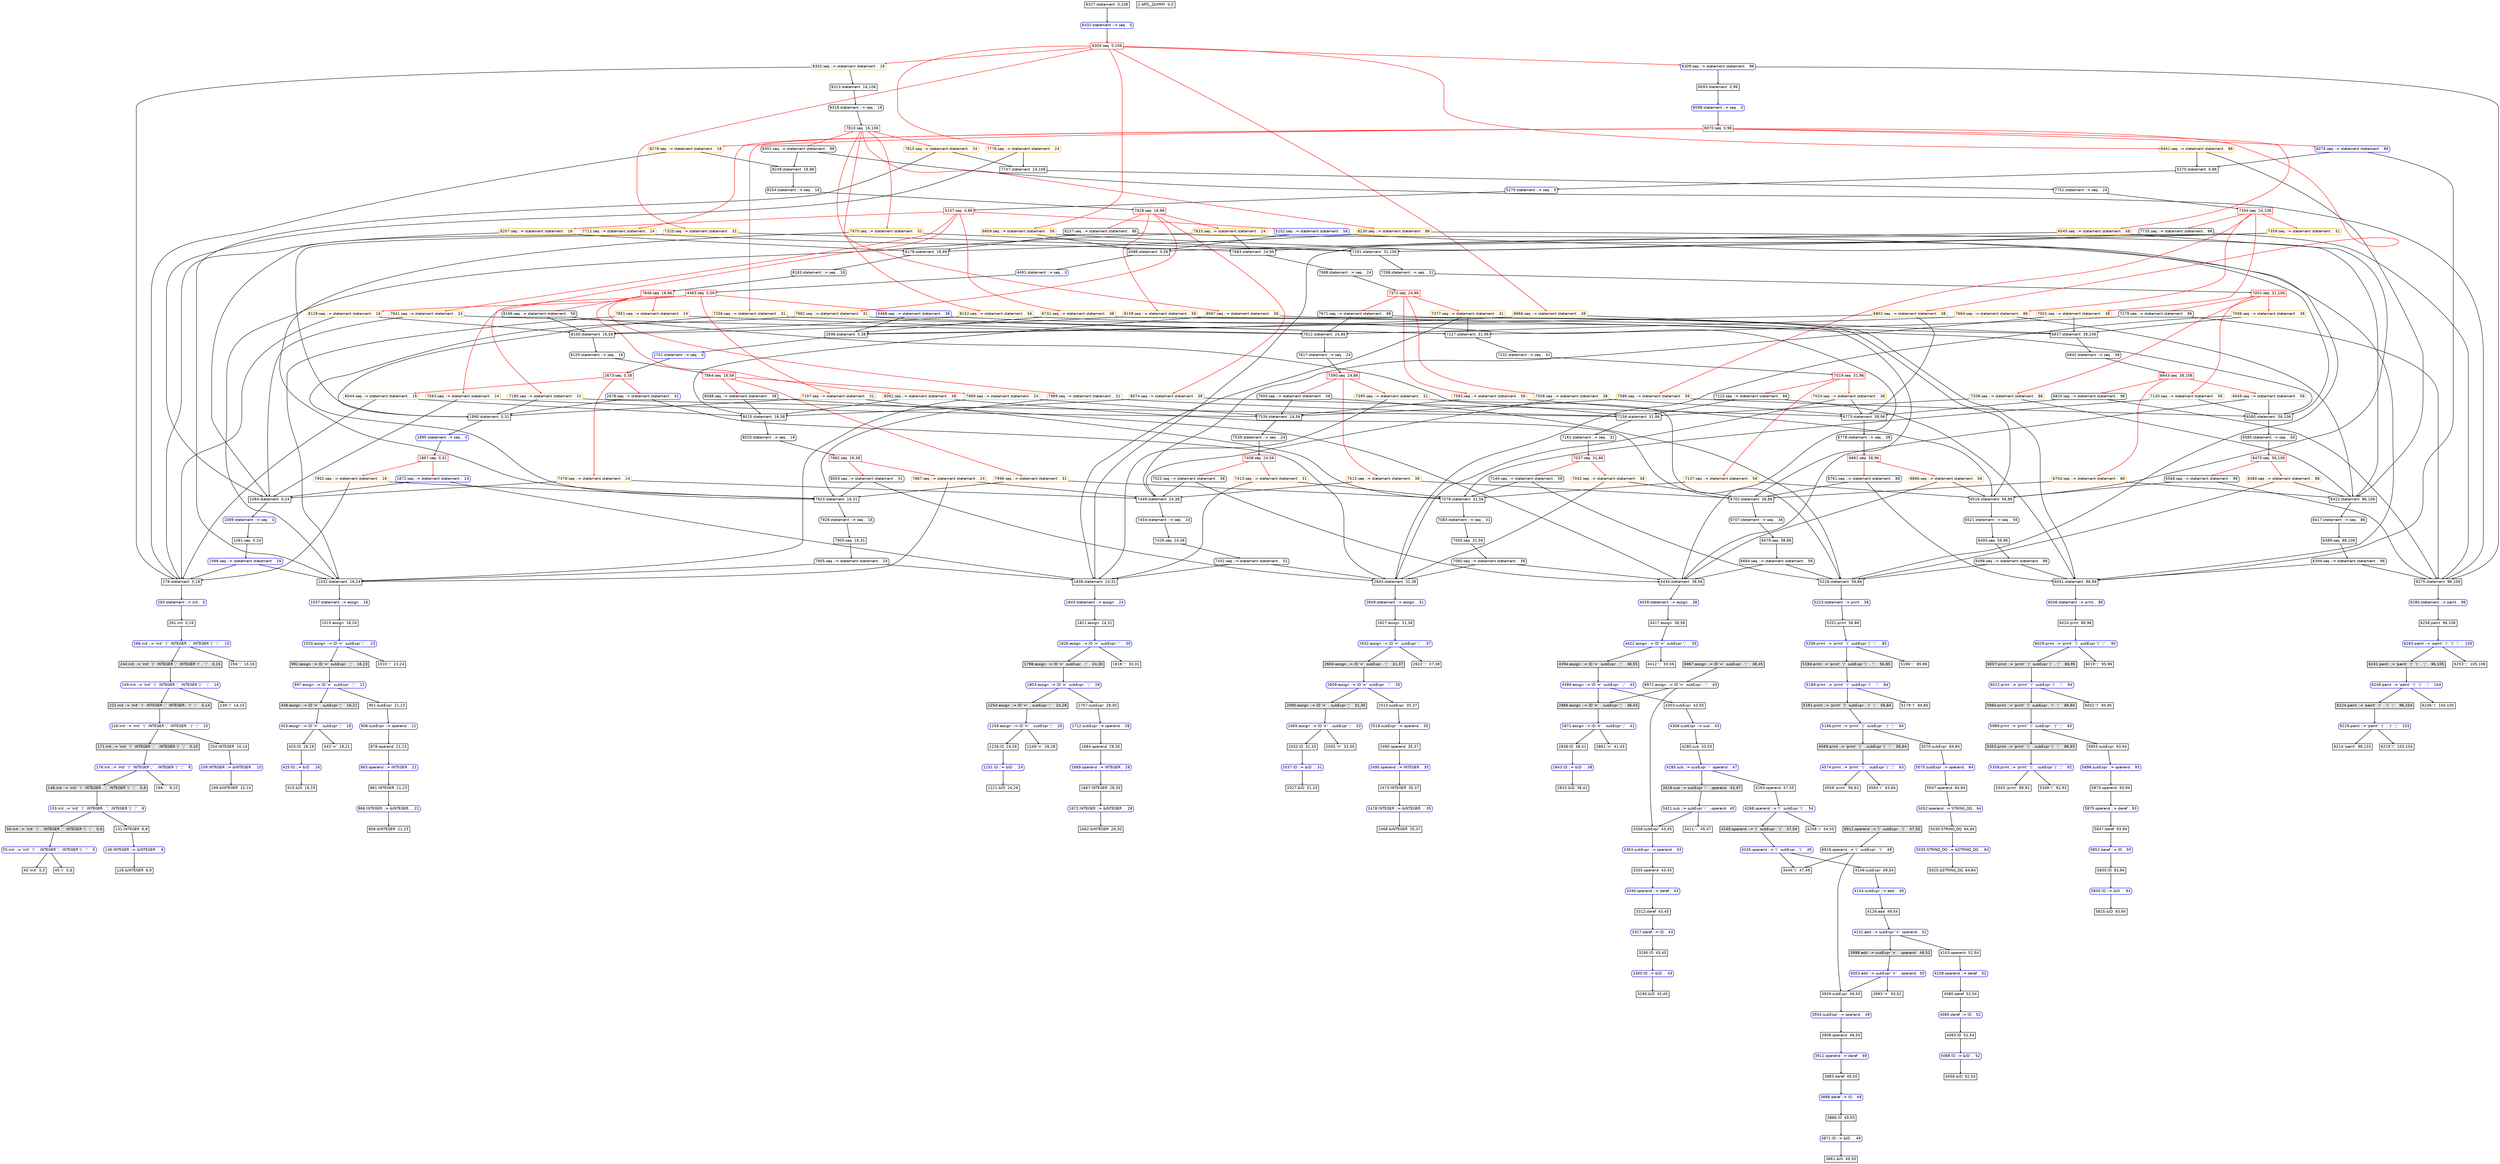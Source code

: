 digraph "Graph from GLL parser"{
graph[ordering=out]
node[fontname=Helvetica fontsize=9 shape=box height=0 width=0 margin=0.04]
edge[arrowsize=0.3]
"6327:statement  0,106"[]
"6332:statement ::= seq .  0"[style=rounded color=blue label = "6332:statement ::= seq .  0"]
"6327:statement  0,106"->"6332:statement ::= seq .  0" []
"6332:statement ::= seq .  0"->"6304:seq  0,106" []
"6304:seq  0,106"[ color=red]
"8342:seq ::= statement statement .  16"[style=rounded color=orange label = "8342:seq ::= statement statement .  16"]
"6304:seq  0,106"->"8342:seq ::= statement statement .  16" [ color=red]
"8342:seq ::= statement statement .  16"->"278:statement  0,16" []
"278:statement  0,16"[]
"283:statement ::= init .  0"[style=rounded color=blue label = "283:statement ::= init .  0"]
"278:statement  0,16"->"283:statement ::= init .  0" []
"283:statement ::= init .  0"->"261:init  0,16" []
"261:init  0,16"[]
"266:init ::= 'init'  '('  INTEGER ','  INTEGER ')'  ';'  .  15"[style=rounded color=blue label = "266:init ::= 'init'  '('  INTEGER ','  INTEGER ')'  ';'  .  15"]
"261:init  0,16"->"266:init ::= 'init'  '('  INTEGER ','  INTEGER ')'  ';'  .  15" []
"266:init ::= 'init'  '('  INTEGER ','  INTEGER ')'  ';'  .  15"->"244:init ::= 'init'  '('  INTEGER ','  INTEGER ')'  . ';'    0,15" []
"244:init ::= 'init'  '('  INTEGER ','  INTEGER ')'  . ';'    0,15"[style=filled fillcolor=grey90]
"249:init ::= 'init'  '('  INTEGER ','  INTEGER ')'  . ';'    14"[style=rounded color=blue label = "249:init ::= 'init'  '('  INTEGER ','  INTEGER ')'  . ';'    14"]
"244:init ::= 'init'  '('  INTEGER ','  INTEGER ')'  . ';'    0,15"->"249:init ::= 'init'  '('  INTEGER ','  INTEGER ')'  . ';'    14" [style=filled fillcolor=grey90]
"249:init ::= 'init'  '('  INTEGER ','  INTEGER ')'  . ';'    14"->"221:init ::= 'init'  '('  INTEGER ','  INTEGER . ')'  ';'    0,14" []
"221:init ::= 'init'  '('  INTEGER ','  INTEGER . ')'  ';'    0,14"[style=filled fillcolor=grey90]
"226:init ::= 'init'  '('  INTEGER ','  INTEGER . ')'  ';'    10"[style=rounded color=blue label = "226:init ::= 'init'  '('  INTEGER ','  INTEGER . ')'  ';'    10"]
"221:init ::= 'init'  '('  INTEGER ','  INTEGER . ')'  ';'    0,14"->"226:init ::= 'init'  '('  INTEGER ','  INTEGER . ')'  ';'    10" [style=filled fillcolor=grey90]
"226:init ::= 'init'  '('  INTEGER ','  INTEGER . ')'  ';'    10"->"171:init ::= 'init'  '('  INTEGER ','  . INTEGER ')'  ';'    0,10" []
"171:init ::= 'init'  '('  INTEGER ','  . INTEGER ')'  ';'    0,10"[style=filled fillcolor=grey90]
"176:init ::= 'init'  '('  INTEGER ','  . INTEGER ')'  ';'    9"[style=rounded color=blue label = "176:init ::= 'init'  '('  INTEGER ','  . INTEGER ')'  ';'    9"]
"171:init ::= 'init'  '('  INTEGER ','  . INTEGER ')'  ';'    0,10"->"176:init ::= 'init'  '('  INTEGER ','  . INTEGER ')'  ';'    9" [style=filled fillcolor=grey90]
"176:init ::= 'init'  '('  INTEGER ','  . INTEGER ')'  ';'    9"->"148:init ::= 'init'  '('  INTEGER . ','  INTEGER ')'  ';'    0,9" []
"148:init ::= 'init'  '('  INTEGER . ','  INTEGER ')'  ';'    0,9"[style=filled fillcolor=grey90]
"153:init ::= 'init'  '('  INTEGER . ','  INTEGER ')'  ';'    6"[style=rounded color=blue label = "153:init ::= 'init'  '('  INTEGER . ','  INTEGER ')'  ';'    6"]
"148:init ::= 'init'  '('  INTEGER . ','  INTEGER ')'  ';'    0,9"->"153:init ::= 'init'  '('  INTEGER . ','  INTEGER ')'  ';'    6" [style=filled fillcolor=grey90]
"153:init ::= 'init'  '('  INTEGER . ','  INTEGER ')'  ';'    6"->"50:init ::= 'init'  '('  . INTEGER ','  INTEGER ')'  ';'    0,6" []
"50:init ::= 'init'  '('  . INTEGER ','  INTEGER ')'  ';'    0,6"[style=filled fillcolor=grey90]
"55:init ::= 'init'  '('  . INTEGER ','  INTEGER ')'  ';'    5"[style=rounded color=blue label = "55:init ::= 'init'  '('  . INTEGER ','  INTEGER ')'  ';'    5"]
"50:init ::= 'init'  '('  . INTEGER ','  INTEGER ')'  ';'    0,6"->"55:init ::= 'init'  '('  . INTEGER ','  INTEGER ')'  ';'    5" [style=filled fillcolor=grey90]
"55:init ::= 'init'  '('  . INTEGER ','  INTEGER ')'  ';'    5"->"40:'init'  0,5" []
"40:'init'  0,5"[]
"55:init ::= 'init'  '('  . INTEGER ','  INTEGER ')'  ';'    5"->"45:'('  5,6" []
"45:'('  5,6"[]
"153:init ::= 'init'  '('  INTEGER . ','  INTEGER ')'  ';'    6"->"131:INTEGER  6,9" []
"131:INTEGER  6,9"[]
"136:INTEGER ::= &INTEGER  .  6"[style=rounded color=blue label = "136:INTEGER ::= &INTEGER  .  6"]
"131:INTEGER  6,9"->"136:INTEGER ::= &INTEGER  .  6" []
"136:INTEGER ::= &INTEGER  .  6"->"126:&INTEGER  6,9" []
"126:&INTEGER  6,9"[]
"176:init ::= 'init'  '('  INTEGER ','  . INTEGER ')'  ';'    9"->"166:','  9,10" []
"166:','  9,10"[]
"226:init ::= 'init'  '('  INTEGER ','  INTEGER . ')'  ';'    10"->"204:INTEGER  10,14" []
"204:INTEGER  10,14"[]
"209:INTEGER ::= &INTEGER  .  10"[style=rounded color=blue label = "209:INTEGER ::= &INTEGER  .  10"]
"204:INTEGER  10,14"->"209:INTEGER ::= &INTEGER  .  10" []
"209:INTEGER ::= &INTEGER  .  10"->"199:&INTEGER  10,14" []
"199:&INTEGER  10,14"[]
"249:init ::= 'init'  '('  INTEGER ','  INTEGER ')'  . ';'    14"->"239:')'  14,15" []
"239:')'  14,15"[]
"266:init ::= 'init'  '('  INTEGER ','  INTEGER ')'  ';'  .  15"->"256:';'  15,16" []
"256:';'  15,16"[]
"8342:seq ::= statement statement .  16"->"8313:statement  16,106" []
"8313:statement  16,106"[]
"8318:statement ::= seq .  16"[style=rounded label = "8318:statement ::= seq .  16"]
"8313:statement  16,106"->"8318:statement ::= seq .  16" []
"8318:statement ::= seq .  16"->"7810:seq  16,106" []
"7810:seq  16,106"[ color=red]
"8301:seq ::= statement statement .  96"[style=rounded label = "8301:seq ::= statement statement .  96"]
"7810:seq  16,106"->"8301:seq ::= statement statement .  96" [ color=red]
"8301:seq ::= statement statement .  96"->"8249:statement  16,96" []
"8249:statement  16,96"[]
"8254:statement ::= seq .  16"[style=rounded label = "8254:statement ::= seq .  16"]
"8249:statement  16,96"->"8254:statement ::= seq .  16" []
"8254:statement ::= seq .  16"->"7828:seq  16,96" []
"7828:seq  16,96"[ color=red]
"8237:seq ::= statement statement .  86"[style=rounded label = "8237:seq ::= statement statement .  86"]
"7828:seq  16,96"->"8237:seq ::= statement statement .  86" [ color=red]
"8237:seq ::= statement statement .  86"->"8178:statement  16,86" []
"8178:statement  16,86"[]
"8183:statement ::= seq .  16"[style=rounded label = "8183:statement ::= seq .  16"]
"8178:statement  16,86"->"8183:statement ::= seq .  16" []
"8183:statement ::= seq .  16"->"7846:seq  16,86" []
"7846:seq  16,86"[ color=red]
"8166:seq ::= statement statement .  56"[style=rounded label = "8166:seq ::= statement statement .  56"]
"7846:seq  16,86"->"8166:seq ::= statement statement .  56" [ color=red]
"8166:seq ::= statement statement .  56"->"8100:statement  16,56" []
"8100:statement  16,56"[]
"8105:statement ::= seq .  16"[style=rounded label = "8105:statement ::= seq .  16"]
"8100:statement  16,56"->"8105:statement ::= seq .  16" []
"8105:statement ::= seq .  16"->"7864:seq  16,56" []
"7864:seq  16,56"[ color=red]
"8088:seq ::= statement statement .  38"[style=rounded label = "8088:seq ::= statement statement .  38"]
"7864:seq  16,56"->"8088:seq ::= statement statement .  38" [ color=red]
"8088:seq ::= statement statement .  38"->"8015:statement  16,38" []
"8015:statement  16,38"[]
"8020:statement ::= seq .  16"[style=rounded label = "8020:statement ::= seq .  16"]
"8015:statement  16,38"->"8020:statement ::= seq .  16" []
"8020:statement ::= seq .  16"->"7882:seq  16,38" []
"7882:seq  16,38"[ color=red]
"8003:seq ::= statement statement .  31"[style=rounded label = "8003:seq ::= statement statement .  31"]
"7882:seq  16,38"->"8003:seq ::= statement statement .  31" [ color=red]
"8003:seq ::= statement statement .  31"->"7923:statement  16,31" []
"7923:statement  16,31"[]
"7928:statement ::= seq .  16"[style=rounded label = "7928:statement ::= seq .  16"]
"7923:statement  16,31"->"7928:statement ::= seq .  16" []
"7928:statement ::= seq .  16"->"7900:seq  16,31" []
"7900:seq  16,31"[]
"7905:seq ::= statement statement .  24"[style=rounded label = "7905:seq ::= statement statement .  24"]
"7900:seq  16,31"->"7905:seq ::= statement statement .  24" []
"7905:seq ::= statement statement .  24"->"1032:statement  16,24" []
"1032:statement  16,24"[]
"1037:statement ::= assign .  16"[style=rounded color=blue label = "1037:statement ::= assign .  16"]
"1032:statement  16,24"->"1037:statement ::= assign .  16" []
"1037:statement ::= assign .  16"->"1015:assign  16,24" []
"1015:assign  16,24"[]
"1020:assign ::= ID '='  subExpr ';'  .  23"[style=rounded color=blue label = "1020:assign ::= ID '='  subExpr ';'  .  23"]
"1015:assign  16,24"->"1020:assign ::= ID '='  subExpr ';'  .  23" []
"1020:assign ::= ID '='  subExpr ';'  .  23"->"992:assign ::= ID '='  subExpr . ';'    16,23" []
"992:assign ::= ID '='  subExpr . ';'    16,23"[style=filled fillcolor=grey90]
"997:assign ::= ID '='  subExpr . ';'    21"[style=rounded color=blue label = "997:assign ::= ID '='  subExpr . ';'    21"]
"992:assign ::= ID '='  subExpr . ';'    16,23"->"997:assign ::= ID '='  subExpr . ';'    21" [style=filled fillcolor=grey90]
"997:assign ::= ID '='  subExpr . ';'    21"->"448:assign ::= ID '='  . subExpr ';'    16,21" []
"448:assign ::= ID '='  . subExpr ';'    16,21"[style=filled fillcolor=grey90]
"453:assign ::= ID '='  . subExpr ';'    19"[style=rounded color=blue label = "453:assign ::= ID '='  . subExpr ';'    19"]
"448:assign ::= ID '='  . subExpr ';'    16,21"->"453:assign ::= ID '='  . subExpr ';'    19" [style=filled fillcolor=grey90]
"453:assign ::= ID '='  . subExpr ';'    19"->"420:ID  16,19" []
"420:ID  16,19"[]
"425:ID ::= &ID  .  16"[style=rounded color=blue label = "425:ID ::= &ID  .  16"]
"420:ID  16,19"->"425:ID ::= &ID  .  16" []
"425:ID ::= &ID  .  16"->"415:&ID  16,19" []
"415:&ID  16,19"[]
"453:assign ::= ID '='  . subExpr ';'    19"->"443:'='  19,21" []
"443:'='  19,21"[]
"997:assign ::= ID '='  subExpr . ';'    21"->"901:subExpr  21,23" []
"901:subExpr  21,23"[]
"906:subExpr ::= operand .  21"[style=rounded color=blue label = "906:subExpr ::= operand .  21"]
"901:subExpr  21,23"->"906:subExpr ::= operand .  21" []
"906:subExpr ::= operand .  21"->"878:operand  21,23" []
"878:operand  21,23"[]
"883:operand ::= INTEGER .  21"[style=rounded color=blue label = "883:operand ::= INTEGER .  21"]
"878:operand  21,23"->"883:operand ::= INTEGER .  21" []
"883:operand ::= INTEGER .  21"->"861:INTEGER  21,23" []
"861:INTEGER  21,23"[]
"866:INTEGER ::= &INTEGER  .  21"[style=rounded color=blue label = "866:INTEGER ::= &INTEGER  .  21"]
"861:INTEGER  21,23"->"866:INTEGER ::= &INTEGER  .  21" []
"866:INTEGER ::= &INTEGER  .  21"->"856:&INTEGER  21,23" []
"856:&INTEGER  21,23"[]
"1020:assign ::= ID '='  subExpr ';'  .  23"->"1010:';'  23,24" []
"1010:';'  23,24"[]
"7905:seq ::= statement statement .  24"->"1838:statement  24,31" []
"1838:statement  24,31"[]
"1843:statement ::= assign .  24"[style=rounded color=blue label = "1843:statement ::= assign .  24"]
"1838:statement  24,31"->"1843:statement ::= assign .  24" []
"1843:statement ::= assign .  24"->"1821:assign  24,31" []
"1821:assign  24,31"[]
"1826:assign ::= ID '='  subExpr ';'  .  30"[style=rounded color=blue label = "1826:assign ::= ID '='  subExpr ';'  .  30"]
"1821:assign  24,31"->"1826:assign ::= ID '='  subExpr ';'  .  30" []
"1826:assign ::= ID '='  subExpr ';'  .  30"->"1798:assign ::= ID '='  subExpr . ';'    24,30" []
"1798:assign ::= ID '='  subExpr . ';'    24,30"[style=filled fillcolor=grey90]
"1803:assign ::= ID '='  subExpr . ';'    28"[style=rounded color=blue label = "1803:assign ::= ID '='  subExpr . ';'    28"]
"1798:assign ::= ID '='  subExpr . ';'    24,30"->"1803:assign ::= ID '='  subExpr . ';'    28" [style=filled fillcolor=grey90]
"1803:assign ::= ID '='  subExpr . ';'    28"->"1254:assign ::= ID '='  . subExpr ';'    24,28" []
"1254:assign ::= ID '='  . subExpr ';'    24,28"[style=filled fillcolor=grey90]
"1259:assign ::= ID '='  . subExpr ';'    26"[style=rounded color=blue label = "1259:assign ::= ID '='  . subExpr ';'    26"]
"1254:assign ::= ID '='  . subExpr ';'    24,28"->"1259:assign ::= ID '='  . subExpr ';'    26" [style=filled fillcolor=grey90]
"1259:assign ::= ID '='  . subExpr ';'    26"->"1226:ID  24,26" []
"1226:ID  24,26"[]
"1231:ID ::= &ID  .  24"[style=rounded color=blue label = "1231:ID ::= &ID  .  24"]
"1226:ID  24,26"->"1231:ID ::= &ID  .  24" []
"1231:ID ::= &ID  .  24"->"1221:&ID  24,26" []
"1221:&ID  24,26"[]
"1259:assign ::= ID '='  . subExpr ';'    26"->"1249:'='  26,28" []
"1249:'='  26,28"[]
"1803:assign ::= ID '='  subExpr . ';'    28"->"1707:subExpr  28,30" []
"1707:subExpr  28,30"[]
"1712:subExpr ::= operand .  28"[style=rounded color=blue label = "1712:subExpr ::= operand .  28"]
"1707:subExpr  28,30"->"1712:subExpr ::= operand .  28" []
"1712:subExpr ::= operand .  28"->"1684:operand  28,30" []
"1684:operand  28,30"[]
"1689:operand ::= INTEGER .  28"[style=rounded color=blue label = "1689:operand ::= INTEGER .  28"]
"1684:operand  28,30"->"1689:operand ::= INTEGER .  28" []
"1689:operand ::= INTEGER .  28"->"1667:INTEGER  28,30" []
"1667:INTEGER  28,30"[]
"1672:INTEGER ::= &INTEGER  .  28"[style=rounded color=blue label = "1672:INTEGER ::= &INTEGER  .  28"]
"1667:INTEGER  28,30"->"1672:INTEGER ::= &INTEGER  .  28" []
"1672:INTEGER ::= &INTEGER  .  28"->"1662:&INTEGER  28,30" []
"1662:&INTEGER  28,30"[]
"1826:assign ::= ID '='  subExpr ';'  .  30"->"1816:';'  30,31" []
"1816:';'  30,31"[]
"8003:seq ::= statement statement .  31"->"2644:statement  31,38" []
"2644:statement  31,38"[]
"2649:statement ::= assign .  31"[style=rounded color=blue label = "2649:statement ::= assign .  31"]
"2644:statement  31,38"->"2649:statement ::= assign .  31" []
"2649:statement ::= assign .  31"->"2627:assign  31,38" []
"2627:assign  31,38"[]
"2632:assign ::= ID '='  subExpr ';'  .  37"[style=rounded color=blue label = "2632:assign ::= ID '='  subExpr ';'  .  37"]
"2627:assign  31,38"->"2632:assign ::= ID '='  subExpr ';'  .  37" []
"2632:assign ::= ID '='  subExpr ';'  .  37"->"2604:assign ::= ID '='  subExpr . ';'    31,37" []
"2604:assign ::= ID '='  subExpr . ';'    31,37"[style=filled fillcolor=grey90]
"2609:assign ::= ID '='  subExpr . ';'    35"[style=rounded color=blue label = "2609:assign ::= ID '='  subExpr . ';'    35"]
"2604:assign ::= ID '='  subExpr . ';'    31,37"->"2609:assign ::= ID '='  subExpr . ';'    35" [style=filled fillcolor=grey90]
"2609:assign ::= ID '='  subExpr . ';'    35"->"2060:assign ::= ID '='  . subExpr ';'    31,35" []
"2060:assign ::= ID '='  . subExpr ';'    31,35"[style=filled fillcolor=grey90]
"2065:assign ::= ID '='  . subExpr ';'    33"[style=rounded color=blue label = "2065:assign ::= ID '='  . subExpr ';'    33"]
"2060:assign ::= ID '='  . subExpr ';'    31,35"->"2065:assign ::= ID '='  . subExpr ';'    33" [style=filled fillcolor=grey90]
"2065:assign ::= ID '='  . subExpr ';'    33"->"2032:ID  31,33" []
"2032:ID  31,33"[]
"2037:ID ::= &ID  .  31"[style=rounded color=blue label = "2037:ID ::= &ID  .  31"]
"2032:ID  31,33"->"2037:ID ::= &ID  .  31" []
"2037:ID ::= &ID  .  31"->"2027:&ID  31,33" []
"2027:&ID  31,33"[]
"2065:assign ::= ID '='  . subExpr ';'    33"->"2055:'='  33,35" []
"2055:'='  33,35"[]
"2609:assign ::= ID '='  subExpr . ';'    35"->"2513:subExpr  35,37" []
"2513:subExpr  35,37"[]
"2518:subExpr ::= operand .  35"[style=rounded color=blue label = "2518:subExpr ::= operand .  35"]
"2513:subExpr  35,37"->"2518:subExpr ::= operand .  35" []
"2518:subExpr ::= operand .  35"->"2490:operand  35,37" []
"2490:operand  35,37"[]
"2495:operand ::= INTEGER .  35"[style=rounded color=blue label = "2495:operand ::= INTEGER .  35"]
"2490:operand  35,37"->"2495:operand ::= INTEGER .  35" []
"2495:operand ::= INTEGER .  35"->"2473:INTEGER  35,37" []
"2473:INTEGER  35,37"[]
"2478:INTEGER ::= &INTEGER  .  35"[style=rounded color=blue label = "2478:INTEGER ::= &INTEGER  .  35"]
"2473:INTEGER  35,37"->"2478:INTEGER ::= &INTEGER  .  35" []
"2478:INTEGER ::= &INTEGER  .  35"->"2468:&INTEGER  35,37" []
"2468:&INTEGER  35,37"[]
"2632:assign ::= ID '='  subExpr ';'  .  37"->"2622:';'  37,38" []
"2622:';'  37,38"[]
"7887:seq ::= statement statement .  24"[style=rounded color=orange label = "7887:seq ::= statement statement .  24"]
"7882:seq  16,38"->"7887:seq ::= statement statement .  24" [ color=red]
"7887:seq ::= statement statement .  24"->"1032:statement  16,24" []
"7887:seq ::= statement statement .  24"->"7449:statement  24,38" []
"7449:statement  24,38"[]
"7454:statement ::= seq .  24"[style=rounded label = "7454:statement ::= seq .  24"]
"7449:statement  24,38"->"7454:statement ::= seq .  24" []
"7454:statement ::= seq .  24"->"7426:seq  24,38" []
"7426:seq  24,38"[]
"7431:seq ::= statement statement .  31"[style=rounded label = "7431:seq ::= statement statement .  31"]
"7426:seq  24,38"->"7431:seq ::= statement statement .  31" []
"7431:seq ::= statement statement .  31"->"1838:statement  24,31" []
"7431:seq ::= statement statement .  31"->"2644:statement  31,38" []
"8088:seq ::= statement statement .  38"->"4434:statement  38,56" []
"4434:statement  38,56"[]
"4439:statement ::= assign .  38"[style=rounded color=blue label = "4439:statement ::= assign .  38"]
"4434:statement  38,56"->"4439:statement ::= assign .  38" []
"4439:statement ::= assign .  38"->"4417:assign  38,56" []
"4417:assign  38,56"[]
"4422:assign ::= ID '='  subExpr ';'  .  55"[style=rounded color=blue label = "4422:assign ::= ID '='  subExpr ';'  .  55"]
"4417:assign  38,56"->"4422:assign ::= ID '='  subExpr ';'  .  55" []
"4422:assign ::= ID '='  subExpr ';'  .  55"->"4394:assign ::= ID '='  subExpr . ';'    38,55" []
"4394:assign ::= ID '='  subExpr . ';'    38,55"[style=filled fillcolor=grey90]
"4399:assign ::= ID '='  subExpr . ';'    43"[style=rounded color=blue label = "4399:assign ::= ID '='  subExpr . ';'    43"]
"4394:assign ::= ID '='  subExpr . ';'    38,55"->"4399:assign ::= ID '='  subExpr . ';'    43" [style=filled fillcolor=grey90]
"4399:assign ::= ID '='  subExpr . ';'    43"->"2866:assign ::= ID '='  . subExpr ';'    38,43" []
"2866:assign ::= ID '='  . subExpr ';'    38,43"[style=filled fillcolor=grey90]
"2871:assign ::= ID '='  . subExpr ';'    41"[style=rounded color=blue label = "2871:assign ::= ID '='  . subExpr ';'    41"]
"2866:assign ::= ID '='  . subExpr ';'    38,43"->"2871:assign ::= ID '='  . subExpr ';'    41" [style=filled fillcolor=grey90]
"2871:assign ::= ID '='  . subExpr ';'    41"->"2838:ID  38,41" []
"2838:ID  38,41"[]
"2843:ID ::= &ID  .  38"[style=rounded color=blue label = "2843:ID ::= &ID  .  38"]
"2838:ID  38,41"->"2843:ID ::= &ID  .  38" []
"2843:ID ::= &ID  .  38"->"2833:&ID  38,41" []
"2833:&ID  38,41"[]
"2871:assign ::= ID '='  . subExpr ';'    41"->"2861:'='  41,43" []
"2861:'='  41,43"[]
"4399:assign ::= ID '='  subExpr . ';'    43"->"4303:subExpr  43,55" []
"4303:subExpr  43,55"[]
"4308:subExpr ::= sub .  43"[style=rounded color=blue label = "4308:subExpr ::= sub .  43"]
"4303:subExpr  43,55"->"4308:subExpr ::= sub .  43" []
"4308:subExpr ::= sub .  43"->"4280:sub  43,55" []
"4280:sub  43,55"[]
"4285:sub ::= subExpr '-'  operand .  47"[style=rounded color=blue label = "4285:sub ::= subExpr '-'  operand .  47"]
"4280:sub  43,55"->"4285:sub ::= subExpr '-'  operand .  47" []
"4285:sub ::= subExpr '-'  operand .  47"->"3416:sub ::= subExpr '-'  . operand   43,47" []
"3416:sub ::= subExpr '-'  . operand   43,47"[style=filled fillcolor=grey90]
"3421:sub ::= subExpr '-'  . operand   45"[style=rounded color=blue label = "3421:sub ::= subExpr '-'  . operand   45"]
"3416:sub ::= subExpr '-'  . operand   43,47"->"3421:sub ::= subExpr '-'  . operand   45" [style=filled fillcolor=grey90]
"3421:sub ::= subExpr '-'  . operand   45"->"3358:subExpr  43,45" []
"3358:subExpr  43,45"[]
"3363:subExpr ::= operand .  43"[style=rounded color=blue label = "3363:subExpr ::= operand .  43"]
"3358:subExpr  43,45"->"3363:subExpr ::= operand .  43" []
"3363:subExpr ::= operand .  43"->"3335:operand  43,45" []
"3335:operand  43,45"[]
"3340:operand ::= deref .  43"[style=rounded color=blue label = "3340:operand ::= deref .  43"]
"3335:operand  43,45"->"3340:operand ::= deref .  43" []
"3340:operand ::= deref .  43"->"3312:deref  43,45" []
"3312:deref  43,45"[]
"3317:deref ::= ID .  43"[style=rounded color=blue label = "3317:deref ::= ID .  43"]
"3312:deref  43,45"->"3317:deref ::= ID .  43" []
"3317:deref ::= ID .  43"->"3295:ID  43,45" []
"3295:ID  43,45"[]
"3300:ID ::= &ID  .  43"[style=rounded color=blue label = "3300:ID ::= &ID  .  43"]
"3295:ID  43,45"->"3300:ID ::= &ID  .  43" []
"3300:ID ::= &ID  .  43"->"3290:&ID  43,45" []
"3290:&ID  43,45"[]
"3421:sub ::= subExpr '-'  . operand   45"->"3411:'-'  45,47" []
"3411:'-'  45,47"[]
"4285:sub ::= subExpr '-'  operand .  47"->"4263:operand  47,55" []
"4263:operand  47,55"[]
"4268:operand ::= '('  subExpr ')'  .  54"[style=rounded color=blue label = "4268:operand ::= '('  subExpr ')'  .  54"]
"4263:operand  47,55"->"4268:operand ::= '('  subExpr ')'  .  54" []
"4268:operand ::= '('  subExpr ')'  .  54"->"4240:operand ::= '('  subExpr . ')'    47,54" []
"4240:operand ::= '('  subExpr . ')'    47,54"[style=filled fillcolor=grey90]
"4245:operand ::= '('  subExpr . ')'    49"[style=rounded color=blue label = "4245:operand ::= '('  subExpr . ')'    49"]
"4240:operand ::= '('  subExpr . ')'    47,54"->"4245:operand ::= '('  subExpr . ')'    49" [style=filled fillcolor=grey90]
"4245:operand ::= '('  subExpr . ')'    49"->"3444:'('  47,49" []
"3444:'('  47,49"[]
"4245:operand ::= '('  subExpr . ')'    49"->"4149:subExpr  49,54" []
"4149:subExpr  49,54"[]
"4154:subExpr ::= add .  49"[style=rounded color=blue label = "4154:subExpr ::= add .  49"]
"4149:subExpr  49,54"->"4154:subExpr ::= add .  49" []
"4154:subExpr ::= add .  49"->"4126:add  49,54" []
"4126:add  49,54"[]
"4131:add ::= subExpr '+'  operand .  52"[style=rounded color=blue label = "4131:add ::= subExpr '+'  operand .  52"]
"4126:add  49,54"->"4131:add ::= subExpr '+'  operand .  52" []
"4131:add ::= subExpr '+'  operand .  52"->"3998:add ::= subExpr '+'  . operand   49,52" []
"3998:add ::= subExpr '+'  . operand   49,52"[style=filled fillcolor=grey90]
"4003:add ::= subExpr '+'  . operand   50"[style=rounded color=blue label = "4003:add ::= subExpr '+'  . operand   50"]
"3998:add ::= subExpr '+'  . operand   49,52"->"4003:add ::= subExpr '+'  . operand   50" [style=filled fillcolor=grey90]
"4003:add ::= subExpr '+'  . operand   50"->"3929:subExpr  49,50" []
"3929:subExpr  49,50"[]
"3934:subExpr ::= operand .  49"[style=rounded color=blue label = "3934:subExpr ::= operand .  49"]
"3929:subExpr  49,50"->"3934:subExpr ::= operand .  49" []
"3934:subExpr ::= operand .  49"->"3906:operand  49,50" []
"3906:operand  49,50"[]
"3911:operand ::= deref .  49"[style=rounded color=blue label = "3911:operand ::= deref .  49"]
"3906:operand  49,50"->"3911:operand ::= deref .  49" []
"3911:operand ::= deref .  49"->"3883:deref  49,50" []
"3883:deref  49,50"[]
"3888:deref ::= ID .  49"[style=rounded color=blue label = "3888:deref ::= ID .  49"]
"3883:deref  49,50"->"3888:deref ::= ID .  49" []
"3888:deref ::= ID .  49"->"3866:ID  49,50" []
"3866:ID  49,50"[]
"3871:ID ::= &ID  .  49"[style=rounded color=blue label = "3871:ID ::= &ID  .  49"]
"3866:ID  49,50"->"3871:ID ::= &ID  .  49" []
"3871:ID ::= &ID  .  49"->"3861:&ID  49,50" []
"3861:&ID  49,50"[]
"4003:add ::= subExpr '+'  . operand   50"->"3993:'+'  50,52" []
"3993:'+'  50,52"[]
"4131:add ::= subExpr '+'  operand .  52"->"4103:operand  52,54" []
"4103:operand  52,54"[]
"4108:operand ::= deref .  52"[style=rounded color=blue label = "4108:operand ::= deref .  52"]
"4103:operand  52,54"->"4108:operand ::= deref .  52" []
"4108:operand ::= deref .  52"->"4080:deref  52,54" []
"4080:deref  52,54"[]
"4085:deref ::= ID .  52"[style=rounded color=blue label = "4085:deref ::= ID .  52"]
"4080:deref  52,54"->"4085:deref ::= ID .  52" []
"4085:deref ::= ID .  52"->"4063:ID  52,54" []
"4063:ID  52,54"[]
"4068:ID ::= &ID  .  52"[style=rounded color=blue label = "4068:ID ::= &ID  .  52"]
"4063:ID  52,54"->"4068:ID ::= &ID  .  52" []
"4068:ID ::= &ID  .  52"->"4058:&ID  52,54" []
"4058:&ID  52,54"[]
"4268:operand ::= '('  subExpr ')'  .  54"->"4258:')'  54,55" []
"4258:')'  54,55"[]
"4422:assign ::= ID '='  subExpr ';'  .  55"->"4412:';'  55,56" []
"4412:';'  55,56"[]
"7996:seq ::= statement statement .  31"[style=rounded color=orange label = "7996:seq ::= statement statement .  31"]
"7864:seq  16,56"->"7996:seq ::= statement statement .  31" [ color=red]
"7996:seq ::= statement statement .  31"->"7923:statement  16,31" []
"7996:seq ::= statement statement .  31"->"7078:statement  31,56" []
"7078:statement  31,56"[]
"7083:statement ::= seq .  31"[style=rounded label = "7083:statement ::= seq .  31"]
"7078:statement  31,56"->"7083:statement ::= seq .  31" []
"7083:statement ::= seq .  31"->"7055:seq  31,56" []
"7055:seq  31,56"[]
"7060:seq ::= statement statement .  38"[style=rounded label = "7060:seq ::= statement statement .  38"]
"7055:seq  31,56"->"7060:seq ::= statement statement .  38" []
"7060:seq ::= statement statement .  38"->"2644:statement  31,38" []
"7060:seq ::= statement statement .  38"->"4434:statement  38,56" []
"7869:seq ::= statement statement .  24"[style=rounded color=orange label = "7869:seq ::= statement statement .  24"]
"7864:seq  16,56"->"7869:seq ::= statement statement .  24" [ color=red]
"7869:seq ::= statement statement .  24"->"1032:statement  16,24" []
"7869:seq ::= statement statement .  24"->"7534:statement  24,56" []
"7534:statement  24,56"[]
"7539:statement ::= seq .  24"[style=rounded label = "7539:statement ::= seq .  24"]
"7534:statement  24,56"->"7539:statement ::= seq .  24" []
"7539:statement ::= seq .  24"->"7408:seq  24,56" []
"7408:seq  24,56"[ color=red]
"7522:seq ::= statement statement .  38"[style=rounded label = "7522:seq ::= statement statement .  38"]
"7408:seq  24,56"->"7522:seq ::= statement statement .  38" [ color=red]
"7522:seq ::= statement statement .  38"->"7449:statement  24,38" []
"7522:seq ::= statement statement .  38"->"4434:statement  38,56" []
"7413:seq ::= statement statement .  31"[style=rounded color=orange label = "7413:seq ::= statement statement .  31"]
"7408:seq  24,56"->"7413:seq ::= statement statement .  31" [ color=red]
"7413:seq ::= statement statement .  31"->"1838:statement  24,31" []
"7413:seq ::= statement statement .  31"->"7078:statement  31,56" []
"8166:seq ::= statement statement .  56"->"5218:statement  56,86" []
"5218:statement  56,86"[]
"5223:statement ::= print .  56"[style=rounded color=blue label = "5223:statement ::= print .  56"]
"5218:statement  56,86"->"5223:statement ::= print .  56" []
"5223:statement ::= print .  56"->"5201:print  56,86" []
"5201:print  56,86"[]
"5206:print ::= 'print'  '('  subExpr ')'  ';'  .  85"[style=rounded color=blue label = "5206:print ::= 'print'  '('  subExpr ')'  ';'  .  85"]
"5201:print  56,86"->"5206:print ::= 'print'  '('  subExpr ')'  ';'  .  85" []
"5206:print ::= 'print'  '('  subExpr ')'  ';'  .  85"->"5184:print ::= 'print'  '('  subExpr ')'  . ';'    56,85" []
"5184:print ::= 'print'  '('  subExpr ')'  . ';'    56,85"[style=filled fillcolor=grey90]
"5189:print ::= 'print'  '('  subExpr ')'  . ';'    84"[style=rounded color=blue label = "5189:print ::= 'print'  '('  subExpr ')'  . ';'    84"]
"5184:print ::= 'print'  '('  subExpr ')'  . ';'    56,85"->"5189:print ::= 'print'  '('  subExpr ')'  . ';'    84" [style=filled fillcolor=grey90]
"5189:print ::= 'print'  '('  subExpr ')'  . ';'    84"->"5161:print ::= 'print'  '('  subExpr . ')'  ';'    56,84" []
"5161:print ::= 'print'  '('  subExpr . ')'  ';'    56,84"[style=filled fillcolor=grey90]
"5166:print ::= 'print'  '('  subExpr . ')'  ';'    64"[style=rounded color=blue label = "5166:print ::= 'print'  '('  subExpr . ')'  ';'    64"]
"5161:print ::= 'print'  '('  subExpr . ')'  ';'    56,84"->"5166:print ::= 'print'  '('  subExpr . ')'  ';'    64" [style=filled fillcolor=grey90]
"5166:print ::= 'print'  '('  subExpr . ')'  ';'    64"->"4569:print ::= 'print'  '('  . subExpr ')'  ';'    56,64" []
"4569:print ::= 'print'  '('  . subExpr ')'  ';'    56,64"[style=filled fillcolor=grey90]
"4574:print ::= 'print'  '('  . subExpr ')'  ';'    63"[style=rounded color=blue label = "4574:print ::= 'print'  '('  . subExpr ')'  ';'    63"]
"4569:print ::= 'print'  '('  . subExpr ')'  ';'    56,64"->"4574:print ::= 'print'  '('  . subExpr ')'  ';'    63" [style=filled fillcolor=grey90]
"4574:print ::= 'print'  '('  . subExpr ')'  ';'    63"->"4559:'print'  56,63" []
"4559:'print'  56,63"[]
"4574:print ::= 'print'  '('  . subExpr ')'  ';'    63"->"4564:'('  63,64" []
"4564:'('  63,64"[]
"5166:print ::= 'print'  '('  subExpr . ')'  ';'    64"->"5070:subExpr  64,84" []
"5070:subExpr  64,84"[]
"5075:subExpr ::= operand .  64"[style=rounded color=blue label = "5075:subExpr ::= operand .  64"]
"5070:subExpr  64,84"->"5075:subExpr ::= operand .  64" []
"5075:subExpr ::= operand .  64"->"5047:operand  64,84" []
"5047:operand  64,84"[]
"5052:operand ::= STRING_DQ .  64"[style=rounded color=blue label = "5052:operand ::= STRING_DQ .  64"]
"5047:operand  64,84"->"5052:operand ::= STRING_DQ .  64" []
"5052:operand ::= STRING_DQ .  64"->"5030:STRING_DQ  64,84" []
"5030:STRING_DQ  64,84"[]
"5035:STRING_DQ ::= &STRING_DQ  .  64"[style=rounded color=blue label = "5035:STRING_DQ ::= &STRING_DQ  .  64"]
"5030:STRING_DQ  64,84"->"5035:STRING_DQ ::= &STRING_DQ  .  64" []
"5035:STRING_DQ ::= &STRING_DQ  .  64"->"5025:&STRING_DQ  64,84" []
"5025:&STRING_DQ  64,84"[]
"5189:print ::= 'print'  '('  subExpr ')'  . ';'    84"->"5179:')'  84,85" []
"5179:')'  84,85"[]
"5206:print ::= 'print'  '('  subExpr ')'  ';'  .  85"->"5196:';'  85,86" []
"5196:';'  85,86"[]
"8081:seq ::= statement statement .  38"[style=rounded color=orange label = "8081:seq ::= statement statement .  38"]
"7846:seq  16,86"->"8081:seq ::= statement statement .  38" [ color=red]
"8081:seq ::= statement statement .  38"->"8015:statement  16,38" []
"8081:seq ::= statement statement .  38"->"6702:statement  38,86" []
"6702:statement  38,86"[]
"6707:statement ::= seq .  38"[style=rounded label = "6707:statement ::= seq .  38"]
"6702:statement  38,86"->"6707:statement ::= seq .  38" []
"6707:statement ::= seq .  38"->"6679:seq  38,86" []
"6679:seq  38,86"[]
"6684:seq ::= statement statement .  56"[style=rounded label = "6684:seq ::= statement statement .  56"]
"6679:seq  38,86"->"6684:seq ::= statement statement .  56" []
"6684:seq ::= statement statement .  56"->"4434:statement  38,56" []
"6684:seq ::= statement statement .  56"->"5218:statement  56,86" []
"7989:seq ::= statement statement .  31"[style=rounded color=orange label = "7989:seq ::= statement statement .  31"]
"7846:seq  16,86"->"7989:seq ::= statement statement .  31" [ color=red]
"7989:seq ::= statement statement .  31"->"7923:statement  16,31" []
"7989:seq ::= statement statement .  31"->"7156:statement  31,86" []
"7156:statement  31,86"[]
"7161:statement ::= seq .  31"[style=rounded label = "7161:statement ::= seq .  31"]
"7156:statement  31,86"->"7161:statement ::= seq .  31" []
"7161:statement ::= seq .  31"->"7037:seq  31,86" []
"7037:seq  31,86"[ color=red]
"7144:seq ::= statement statement .  56"[style=rounded label = "7144:seq ::= statement statement .  56"]
"7037:seq  31,86"->"7144:seq ::= statement statement .  56" [ color=red]
"7144:seq ::= statement statement .  56"->"7078:statement  31,56" []
"7144:seq ::= statement statement .  56"->"5218:statement  56,86" []
"7042:seq ::= statement statement .  38"[style=rounded color=orange label = "7042:seq ::= statement statement .  38"]
"7037:seq  31,86"->"7042:seq ::= statement statement .  38" [ color=red]
"7042:seq ::= statement statement .  38"->"2644:statement  31,38" []
"7042:seq ::= statement statement .  38"->"6702:statement  38,86" []
"7851:seq ::= statement statement .  24"[style=rounded color=orange label = "7851:seq ::= statement statement .  24"]
"7846:seq  16,86"->"7851:seq ::= statement statement .  24" [ color=red]
"7851:seq ::= statement statement .  24"->"1032:statement  16,24" []
"7851:seq ::= statement statement .  24"->"7612:statement  24,86" []
"7612:statement  24,86"[]
"7617:statement ::= seq .  24"[style=rounded label = "7617:statement ::= seq .  24"]
"7612:statement  24,86"->"7617:statement ::= seq .  24" []
"7617:statement ::= seq .  24"->"7390:seq  24,86" []
"7390:seq  24,86"[ color=red]
"7600:seq ::= statement statement .  56"[style=rounded label = "7600:seq ::= statement statement .  56"]
"7390:seq  24,86"->"7600:seq ::= statement statement .  56" [ color=red]
"7600:seq ::= statement statement .  56"->"7534:statement  24,56" []
"7600:seq ::= statement statement .  56"->"5218:statement  56,86" []
"7515:seq ::= statement statement .  38"[style=rounded color=orange label = "7515:seq ::= statement statement .  38"]
"7390:seq  24,86"->"7515:seq ::= statement statement .  38" [ color=red]
"7515:seq ::= statement statement .  38"->"7449:statement  24,38" []
"7515:seq ::= statement statement .  38"->"6702:statement  38,86" []
"7395:seq ::= statement statement .  31"[style=rounded color=orange label = "7395:seq ::= statement statement .  31"]
"7390:seq  24,86"->"7395:seq ::= statement statement .  31" [ color=red]
"7395:seq ::= statement statement .  31"->"1838:statement  24,31" []
"7395:seq ::= statement statement .  31"->"7156:statement  31,86" []
"8237:seq ::= statement statement .  86"->"6041:statement  86,96" []
"6041:statement  86,96"[]
"6046:statement ::= print .  86"[style=rounded color=blue label = "6046:statement ::= print .  86"]
"6041:statement  86,96"->"6046:statement ::= print .  86" []
"6046:statement ::= print .  86"->"6024:print  86,96" []
"6024:print  86,96"[]
"6029:print ::= 'print'  '('  subExpr ')'  ';'  .  95"[style=rounded color=blue label = "6029:print ::= 'print'  '('  subExpr ')'  ';'  .  95"]
"6024:print  86,96"->"6029:print ::= 'print'  '('  subExpr ')'  ';'  .  95" []
"6029:print ::= 'print'  '('  subExpr ')'  ';'  .  95"->"6007:print ::= 'print'  '('  subExpr ')'  . ';'    86,95" []
"6007:print ::= 'print'  '('  subExpr ')'  . ';'    86,95"[style=filled fillcolor=grey90]
"6012:print ::= 'print'  '('  subExpr ')'  . ';'    94"[style=rounded color=blue label = "6012:print ::= 'print'  '('  subExpr ')'  . ';'    94"]
"6007:print ::= 'print'  '('  subExpr ')'  . ';'    86,95"->"6012:print ::= 'print'  '('  subExpr ')'  . ';'    94" [style=filled fillcolor=grey90]
"6012:print ::= 'print'  '('  subExpr ')'  . ';'    94"->"5984:print ::= 'print'  '('  subExpr . ')'  ';'    86,94" []
"5984:print ::= 'print'  '('  subExpr . ')'  ';'    86,94"[style=filled fillcolor=grey90]
"5989:print ::= 'print'  '('  subExpr . ')'  ';'    93"[style=rounded color=blue label = "5989:print ::= 'print'  '('  subExpr . ')'  ';'    93"]
"5984:print ::= 'print'  '('  subExpr . ')'  ';'    86,94"->"5989:print ::= 'print'  '('  subExpr . ')'  ';'    93" [style=filled fillcolor=grey90]
"5989:print ::= 'print'  '('  subExpr . ')'  ';'    93"->"5353:print ::= 'print'  '('  . subExpr ')'  ';'    86,93" []
"5353:print ::= 'print'  '('  . subExpr ')'  ';'    86,93"[style=filled fillcolor=grey90]
"5358:print ::= 'print'  '('  . subExpr ')'  ';'    92"[style=rounded color=blue label = "5358:print ::= 'print'  '('  . subExpr ')'  ';'    92"]
"5353:print ::= 'print'  '('  . subExpr ')'  ';'    86,93"->"5358:print ::= 'print'  '('  . subExpr ')'  ';'    92" [style=filled fillcolor=grey90]
"5358:print ::= 'print'  '('  . subExpr ')'  ';'    92"->"5343:'print'  86,92" []
"5343:'print'  86,92"[]
"5358:print ::= 'print'  '('  . subExpr ')'  ';'    92"->"5348:'('  92,93" []
"5348:'('  92,93"[]
"5989:print ::= 'print'  '('  subExpr . ')'  ';'    93"->"5893:subExpr  93,94" []
"5893:subExpr  93,94"[]
"5898:subExpr ::= operand .  93"[style=rounded color=blue label = "5898:subExpr ::= operand .  93"]
"5893:subExpr  93,94"->"5898:subExpr ::= operand .  93" []
"5898:subExpr ::= operand .  93"->"5870:operand  93,94" []
"5870:operand  93,94"[]
"5875:operand ::= deref .  93"[style=rounded color=blue label = "5875:operand ::= deref .  93"]
"5870:operand  93,94"->"5875:operand ::= deref .  93" []
"5875:operand ::= deref .  93"->"5847:deref  93,94" []
"5847:deref  93,94"[]
"5852:deref ::= ID .  93"[style=rounded color=blue label = "5852:deref ::= ID .  93"]
"5847:deref  93,94"->"5852:deref ::= ID .  93" []
"5852:deref ::= ID .  93"->"5830:ID  93,94" []
"5830:ID  93,94"[]
"5835:ID ::= &ID  .  93"[style=rounded color=blue label = "5835:ID ::= &ID  .  93"]
"5830:ID  93,94"->"5835:ID ::= &ID  .  93" []
"5835:ID ::= &ID  .  93"->"5825:&ID  93,94" []
"5825:&ID  93,94"[]
"6012:print ::= 'print'  '('  subExpr ')'  . ';'    94"->"6002:')'  94,95" []
"6002:')'  94,95"[]
"6029:print ::= 'print'  '('  subExpr ')'  ';'  .  95"->"6019:';'  95,96" []
"6019:';'  95,96"[]
"8159:seq ::= statement statement .  56"[style=rounded color=orange label = "8159:seq ::= statement statement .  56"]
"7828:seq  16,96"->"8159:seq ::= statement statement .  56" [ color=red]
"8159:seq ::= statement statement .  56"->"8100:statement  16,56" []
"8159:seq ::= statement statement .  56"->"6516:statement  56,96" []
"6516:statement  56,96"[]
"6521:statement ::= seq .  56"[style=rounded label = "6521:statement ::= seq .  56"]
"6516:statement  56,96"->"6521:statement ::= seq .  56" []
"6521:statement ::= seq .  56"->"6493:seq  56,96" []
"6493:seq  56,96"[]
"6498:seq ::= statement statement .  86"[style=rounded label = "6498:seq ::= statement statement .  86"]
"6493:seq  56,96"->"6498:seq ::= statement statement .  86" []
"6498:seq ::= statement statement .  86"->"5218:statement  56,86" []
"6498:seq ::= statement statement .  86"->"6041:statement  86,96" []
"8074:seq ::= statement statement .  38"[style=rounded color=orange label = "8074:seq ::= statement statement .  38"]
"7828:seq  16,96"->"8074:seq ::= statement statement .  38" [ color=red]
"8074:seq ::= statement statement .  38"->"8015:statement  16,38" []
"8074:seq ::= statement statement .  38"->"6773:statement  38,96" []
"6773:statement  38,96"[]
"6778:statement ::= seq .  38"[style=rounded label = "6778:statement ::= seq .  38"]
"6773:statement  38,96"->"6778:statement ::= seq .  38" []
"6778:statement ::= seq .  38"->"6661:seq  38,96" []
"6661:seq  38,96"[ color=red]
"6761:seq ::= statement statement .  86"[style=rounded label = "6761:seq ::= statement statement .  86"]
"6661:seq  38,96"->"6761:seq ::= statement statement .  86" [ color=red]
"6761:seq ::= statement statement .  86"->"6702:statement  38,86" []
"6761:seq ::= statement statement .  86"->"6041:statement  86,96" []
"6666:seq ::= statement statement .  56"[style=rounded color=orange label = "6666:seq ::= statement statement .  56"]
"6661:seq  38,96"->"6666:seq ::= statement statement .  56" [ color=red]
"6666:seq ::= statement statement .  56"->"4434:statement  38,56" []
"6666:seq ::= statement statement .  56"->"6516:statement  56,96" []
"7982:seq ::= statement statement .  31"[style=rounded color=orange label = "7982:seq ::= statement statement .  31"]
"7828:seq  16,96"->"7982:seq ::= statement statement .  31" [ color=red]
"7982:seq ::= statement statement .  31"->"7923:statement  16,31" []
"7982:seq ::= statement statement .  31"->"7227:statement  31,96" []
"7227:statement  31,96"[]
"7232:statement ::= seq .  31"[style=rounded label = "7232:statement ::= seq .  31"]
"7227:statement  31,96"->"7232:statement ::= seq .  31" []
"7232:statement ::= seq .  31"->"7019:seq  31,96" []
"7019:seq  31,96"[ color=red]
"7215:seq ::= statement statement .  86"[style=rounded label = "7215:seq ::= statement statement .  86"]
"7019:seq  31,96"->"7215:seq ::= statement statement .  86" [ color=red]
"7215:seq ::= statement statement .  86"->"7156:statement  31,86" []
"7215:seq ::= statement statement .  86"->"6041:statement  86,96" []
"7137:seq ::= statement statement .  56"[style=rounded color=orange label = "7137:seq ::= statement statement .  56"]
"7019:seq  31,96"->"7137:seq ::= statement statement .  56" [ color=red]
"7137:seq ::= statement statement .  56"->"7078:statement  31,56" []
"7137:seq ::= statement statement .  56"->"6516:statement  56,96" []
"7024:seq ::= statement statement .  38"[style=rounded color=orange label = "7024:seq ::= statement statement .  38"]
"7019:seq  31,96"->"7024:seq ::= statement statement .  38" [ color=red]
"7024:seq ::= statement statement .  38"->"2644:statement  31,38" []
"7024:seq ::= statement statement .  38"->"6773:statement  38,96" []
"7833:seq ::= statement statement .  24"[style=rounded color=orange label = "7833:seq ::= statement statement .  24"]
"7828:seq  16,96"->"7833:seq ::= statement statement .  24" [ color=red]
"7833:seq ::= statement statement .  24"->"1032:statement  16,24" []
"7833:seq ::= statement statement .  24"->"7683:statement  24,96" []
"7683:statement  24,96"[]
"7688:statement ::= seq .  24"[style=rounded label = "7688:statement ::= seq .  24"]
"7683:statement  24,96"->"7688:statement ::= seq .  24" []
"7688:statement ::= seq .  24"->"7372:seq  24,96" []
"7372:seq  24,96"[ color=red]
"7671:seq ::= statement statement .  86"[style=rounded label = "7671:seq ::= statement statement .  86"]
"7372:seq  24,96"->"7671:seq ::= statement statement .  86" [ color=red]
"7671:seq ::= statement statement .  86"->"7612:statement  24,86" []
"7671:seq ::= statement statement .  86"->"6041:statement  86,96" []
"7593:seq ::= statement statement .  56"[style=rounded color=orange label = "7593:seq ::= statement statement .  56"]
"7372:seq  24,96"->"7593:seq ::= statement statement .  56" [ color=red]
"7593:seq ::= statement statement .  56"->"7534:statement  24,56" []
"7593:seq ::= statement statement .  56"->"6516:statement  56,96" []
"7508:seq ::= statement statement .  38"[style=rounded color=orange label = "7508:seq ::= statement statement .  38"]
"7372:seq  24,96"->"7508:seq ::= statement statement .  38" [ color=red]
"7508:seq ::= statement statement .  38"->"7449:statement  24,38" []
"7508:seq ::= statement statement .  38"->"6773:statement  38,96" []
"7377:seq ::= statement statement .  31"[style=rounded color=orange label = "7377:seq ::= statement statement .  31"]
"7372:seq  24,96"->"7377:seq ::= statement statement .  31" [ color=red]
"7377:seq ::= statement statement .  31"->"1838:statement  24,31" []
"7377:seq ::= statement statement .  31"->"7227:statement  31,96" []
"8301:seq ::= statement statement .  96"->"6275:statement  96,106" []
"6275:statement  96,106"[]
"6280:statement ::= paint .  96"[style=rounded color=blue label = "6280:statement ::= paint .  96"]
"6275:statement  96,106"->"6280:statement ::= paint .  96" []
"6280:statement ::= paint .  96"->"6258:paint  96,106" []
"6258:paint  96,106"[]
"6263:paint ::= 'paint'  '('  ')'  ';'  .  105"[style=rounded color=blue label = "6263:paint ::= 'paint'  '('  ')'  ';'  .  105"]
"6258:paint  96,106"->"6263:paint ::= 'paint'  '('  ')'  ';'  .  105" []
"6263:paint ::= 'paint'  '('  ')'  ';'  .  105"->"6241:paint ::= 'paint'  '('  ')'  . ';'    96,105" []
"6241:paint ::= 'paint'  '('  ')'  . ';'    96,105"[style=filled fillcolor=grey90]
"6246:paint ::= 'paint'  '('  ')'  . ';'    104"[style=rounded color=blue label = "6246:paint ::= 'paint'  '('  ')'  . ';'    104"]
"6241:paint ::= 'paint'  '('  ')'  . ';'    96,105"->"6246:paint ::= 'paint'  '('  ')'  . ';'    104" [style=filled fillcolor=grey90]
"6246:paint ::= 'paint'  '('  ')'  . ';'    104"->"6224:paint ::= 'paint'  '('  . ')'  ';'    96,104" []
"6224:paint ::= 'paint'  '('  . ')'  ';'    96,104"[style=filled fillcolor=grey90]
"6229:paint ::= 'paint'  '('  . ')'  ';'    103"[style=rounded color=blue label = "6229:paint ::= 'paint'  '('  . ')'  ';'    103"]
"6224:paint ::= 'paint'  '('  . ')'  ';'    96,104"->"6229:paint ::= 'paint'  '('  . ')'  ';'    103" [style=filled fillcolor=grey90]
"6229:paint ::= 'paint'  '('  . ')'  ';'    103"->"6214:'paint'  96,103" []
"6214:'paint'  96,103"[]
"6229:paint ::= 'paint'  '('  . ')'  ';'    103"->"6219:'('  103,104" []
"6219:'('  103,104"[]
"6246:paint ::= 'paint'  '('  ')'  . ';'    104"->"6236:')'  104,105" []
"6236:')'  104,105"[]
"6263:paint ::= 'paint'  '('  ')'  ';'  .  105"->"6253:';'  105,106" []
"6253:';'  105,106"[]
"8230:seq ::= statement statement .  86"[style=rounded color=orange label = "8230:seq ::= statement statement .  86"]
"7810:seq  16,106"->"8230:seq ::= statement statement .  86" [ color=red]
"8230:seq ::= statement statement .  86"->"8178:statement  16,86" []
"8230:seq ::= statement statement .  86"->"6412:statement  86,106" []
"6412:statement  86,106"[]
"6417:statement ::= seq .  86"[style=rounded label = "6417:statement ::= seq .  86"]
"6412:statement  86,106"->"6417:statement ::= seq .  86" []
"6417:statement ::= seq .  86"->"6389:seq  86,106" []
"6389:seq  86,106"[]
"6394:seq ::= statement statement .  96"[style=rounded label = "6394:seq ::= statement statement .  96"]
"6389:seq  86,106"->"6394:seq ::= statement statement .  96" []
"6394:seq ::= statement statement .  96"->"6041:statement  86,96" []
"6394:seq ::= statement statement .  96"->"6275:statement  96,106" []
"8152:seq ::= statement statement .  56"[style=rounded color=orange label = "8152:seq ::= statement statement .  56"]
"7810:seq  16,106"->"8152:seq ::= statement statement .  56" [ color=red]
"8152:seq ::= statement statement .  56"->"8100:statement  16,56" []
"8152:seq ::= statement statement .  56"->"6580:statement  56,106" []
"6580:statement  56,106"[]
"6585:statement ::= seq .  56"[style=rounded label = "6585:statement ::= seq .  56"]
"6580:statement  56,106"->"6585:statement ::= seq .  56" []
"6585:statement ::= seq .  56"->"6475:seq  56,106" []
"6475:seq  56,106"[ color=red]
"6568:seq ::= statement statement .  96"[style=rounded label = "6568:seq ::= statement statement .  96"]
"6475:seq  56,106"->"6568:seq ::= statement statement .  96" [ color=red]
"6568:seq ::= statement statement .  96"->"6516:statement  56,96" []
"6568:seq ::= statement statement .  96"->"6275:statement  96,106" []
"6480:seq ::= statement statement .  86"[style=rounded color=orange label = "6480:seq ::= statement statement .  86"]
"6475:seq  56,106"->"6480:seq ::= statement statement .  86" [ color=red]
"6480:seq ::= statement statement .  86"->"5218:statement  56,86" []
"6480:seq ::= statement statement .  86"->"6412:statement  86,106" []
"8067:seq ::= statement statement .  38"[style=rounded color=orange label = "8067:seq ::= statement statement .  38"]
"7810:seq  16,106"->"8067:seq ::= statement statement .  38" [ color=red]
"8067:seq ::= statement statement .  38"->"8015:statement  16,38" []
"8067:seq ::= statement statement .  38"->"6837:statement  38,106" []
"6837:statement  38,106"[]
"6842:statement ::= seq .  38"[style=rounded label = "6842:statement ::= seq .  38"]
"6837:statement  38,106"->"6842:statement ::= seq .  38" []
"6842:statement ::= seq .  38"->"6643:seq  38,106" []
"6643:seq  38,106"[ color=red]
"6825:seq ::= statement statement .  96"[style=rounded label = "6825:seq ::= statement statement .  96"]
"6643:seq  38,106"->"6825:seq ::= statement statement .  96" [ color=red]
"6825:seq ::= statement statement .  96"->"6773:statement  38,96" []
"6825:seq ::= statement statement .  96"->"6275:statement  96,106" []
"6754:seq ::= statement statement .  86"[style=rounded color=orange label = "6754:seq ::= statement statement .  86"]
"6643:seq  38,106"->"6754:seq ::= statement statement .  86" [ color=red]
"6754:seq ::= statement statement .  86"->"6702:statement  38,86" []
"6754:seq ::= statement statement .  86"->"6412:statement  86,106" []
"6648:seq ::= statement statement .  56"[style=rounded color=orange label = "6648:seq ::= statement statement .  56"]
"6643:seq  38,106"->"6648:seq ::= statement statement .  56" [ color=red]
"6648:seq ::= statement statement .  56"->"4434:statement  38,56" []
"6648:seq ::= statement statement .  56"->"6580:statement  56,106" []
"7975:seq ::= statement statement .  31"[style=rounded color=orange label = "7975:seq ::= statement statement .  31"]
"7810:seq  16,106"->"7975:seq ::= statement statement .  31" [ color=red]
"7975:seq ::= statement statement .  31"->"7923:statement  16,31" []
"7975:seq ::= statement statement .  31"->"7291:statement  31,106" []
"7291:statement  31,106"[]
"7296:statement ::= seq .  31"[style=rounded label = "7296:statement ::= seq .  31"]
"7291:statement  31,106"->"7296:statement ::= seq .  31" []
"7296:statement ::= seq .  31"->"7001:seq  31,106" []
"7001:seq  31,106"[ color=red]
"7279:seq ::= statement statement .  96"[style=rounded label = "7279:seq ::= statement statement .  96"]
"7001:seq  31,106"->"7279:seq ::= statement statement .  96" [ color=red]
"7279:seq ::= statement statement .  96"->"7227:statement  31,96" []
"7279:seq ::= statement statement .  96"->"6275:statement  96,106" []
"7208:seq ::= statement statement .  86"[style=rounded color=orange label = "7208:seq ::= statement statement .  86"]
"7001:seq  31,106"->"7208:seq ::= statement statement .  86" [ color=red]
"7208:seq ::= statement statement .  86"->"7156:statement  31,86" []
"7208:seq ::= statement statement .  86"->"6412:statement  86,106" []
"7130:seq ::= statement statement .  56"[style=rounded color=orange label = "7130:seq ::= statement statement .  56"]
"7001:seq  31,106"->"7130:seq ::= statement statement .  56" [ color=red]
"7130:seq ::= statement statement .  56"->"7078:statement  31,56" []
"7130:seq ::= statement statement .  56"->"6580:statement  56,106" []
"7006:seq ::= statement statement .  38"[style=rounded color=orange label = "7006:seq ::= statement statement .  38"]
"7001:seq  31,106"->"7006:seq ::= statement statement .  38" [ color=red]
"7006:seq ::= statement statement .  38"->"2644:statement  31,38" []
"7006:seq ::= statement statement .  38"->"6837:statement  38,106" []
"7815:seq ::= statement statement .  24"[style=rounded color=orange label = "7815:seq ::= statement statement .  24"]
"7810:seq  16,106"->"7815:seq ::= statement statement .  24" [ color=red]
"7815:seq ::= statement statement .  24"->"1032:statement  16,24" []
"7815:seq ::= statement statement .  24"->"7747:statement  24,106" []
"7747:statement  24,106"[]
"7752:statement ::= seq .  24"[style=rounded label = "7752:statement ::= seq .  24"]
"7747:statement  24,106"->"7752:statement ::= seq .  24" []
"7752:statement ::= seq .  24"->"7354:seq  24,106" []
"7354:seq  24,106"[ color=red]
"7735:seq ::= statement statement .  96"[style=rounded label = "7735:seq ::= statement statement .  96"]
"7354:seq  24,106"->"7735:seq ::= statement statement .  96" [ color=red]
"7735:seq ::= statement statement .  96"->"7683:statement  24,96" []
"7735:seq ::= statement statement .  96"->"6275:statement  96,106" []
"7664:seq ::= statement statement .  86"[style=rounded color=orange label = "7664:seq ::= statement statement .  86"]
"7354:seq  24,106"->"7664:seq ::= statement statement .  86" [ color=red]
"7664:seq ::= statement statement .  86"->"7612:statement  24,86" []
"7664:seq ::= statement statement .  86"->"6412:statement  86,106" []
"7586:seq ::= statement statement .  56"[style=rounded color=orange label = "7586:seq ::= statement statement .  56"]
"7354:seq  24,106"->"7586:seq ::= statement statement .  56" [ color=red]
"7586:seq ::= statement statement .  56"->"7534:statement  24,56" []
"7586:seq ::= statement statement .  56"->"6580:statement  56,106" []
"7501:seq ::= statement statement .  38"[style=rounded color=orange label = "7501:seq ::= statement statement .  38"]
"7354:seq  24,106"->"7501:seq ::= statement statement .  38" [ color=red]
"7501:seq ::= statement statement .  38"->"7449:statement  24,38" []
"7501:seq ::= statement statement .  38"->"6837:statement  38,106" []
"7359:seq ::= statement statement .  31"[style=rounded color=orange label = "7359:seq ::= statement statement .  31"]
"7354:seq  24,106"->"7359:seq ::= statement statement .  31" [ color=red]
"7359:seq ::= statement statement .  31"->"1838:statement  24,31" []
"7359:seq ::= statement statement .  31"->"7291:statement  31,106" []
"7776:seq ::= statement statement .  24"[style=rounded color=orange label = "7776:seq ::= statement statement .  24"]
"6304:seq  0,106"->"7776:seq ::= statement statement .  24" [ color=red]
"7776:seq ::= statement statement .  24"->"1084:statement  0,24" []
"1084:statement  0,24"[]
"1089:statement ::= seq .  0"[style=rounded color=blue label = "1089:statement ::= seq .  0"]
"1084:statement  0,24"->"1089:statement ::= seq .  0" []
"1089:statement ::= seq .  0"->"1061:seq  0,24" []
"1061:seq  0,24"[]
"1066:seq ::= statement statement .  16"[style=rounded color=blue label = "1066:seq ::= statement statement .  16"]
"1061:seq  0,24"->"1066:seq ::= statement statement .  16" []
"1066:seq ::= statement statement .  16"->"278:statement  0,16" []
"1066:seq ::= statement statement .  16"->"1032:statement  16,24" []
"7776:seq ::= statement statement .  24"->"7747:statement  24,106" []
"7320:seq ::= statement statement .  31"[style=rounded color=orange label = "7320:seq ::= statement statement .  31"]
"6304:seq  0,106"->"7320:seq ::= statement statement .  31" [ color=red]
"7320:seq ::= statement statement .  31"->"1890:statement  0,31" []
"1890:statement  0,31"[]
"1895:statement ::= seq .  0"[style=rounded color=blue label = "1895:statement ::= seq .  0"]
"1890:statement  0,31"->"1895:statement ::= seq .  0" []
"1895:statement ::= seq .  0"->"1867:seq  0,31" []
"1867:seq  0,31"[ color=red]
"7952:seq ::= statement statement .  16"[style=rounded color=orange label = "7952:seq ::= statement statement .  16"]
"1867:seq  0,31"->"7952:seq ::= statement statement .  16" [ color=red]
"7952:seq ::= statement statement .  16"->"278:statement  0,16" []
"7952:seq ::= statement statement .  16"->"7923:statement  16,31" []
"1872:seq ::= statement statement .  24"[style=rounded color=blue label = "1872:seq ::= statement statement .  24"]
"1867:seq  0,31"->"1872:seq ::= statement statement .  24" [ color=red]
"1872:seq ::= statement statement .  24"->"1084:statement  0,24" []
"1872:seq ::= statement statement .  24"->"1838:statement  24,31" []
"7320:seq ::= statement statement .  31"->"7291:statement  31,106" []
"6866:seq ::= statement statement .  38"[style=rounded color=orange label = "6866:seq ::= statement statement .  38"]
"6304:seq  0,106"->"6866:seq ::= statement statement .  38" [ color=red]
"6866:seq ::= statement statement .  38"->"2696:statement  0,38" []
"2696:statement  0,38"[]
"2701:statement ::= seq .  0"[style=rounded color=blue label = "2701:statement ::= seq .  0"]
"2696:statement  0,38"->"2701:statement ::= seq .  0" []
"2701:statement ::= seq .  0"->"2673:seq  0,38" []
"2673:seq  0,38"[ color=red]
"8044:seq ::= statement statement .  16"[style=rounded color=orange label = "8044:seq ::= statement statement .  16"]
"2673:seq  0,38"->"8044:seq ::= statement statement .  16" [ color=red]
"8044:seq ::= statement statement .  16"->"278:statement  0,16" []
"8044:seq ::= statement statement .  16"->"8015:statement  16,38" []
"7478:seq ::= statement statement .  24"[style=rounded color=orange label = "7478:seq ::= statement statement .  24"]
"2673:seq  0,38"->"7478:seq ::= statement statement .  24" [ color=red]
"7478:seq ::= statement statement .  24"->"1084:statement  0,24" []
"7478:seq ::= statement statement .  24"->"7449:statement  24,38" []
"2678:seq ::= statement statement .  31"[style=rounded color=blue label = "2678:seq ::= statement statement .  31"]
"2673:seq  0,38"->"2678:seq ::= statement statement .  31" [ color=red]
"2678:seq ::= statement statement .  31"->"1890:statement  0,31" []
"2678:seq ::= statement statement .  31"->"2644:statement  31,38" []
"6866:seq ::= statement statement .  38"->"6837:statement  38,106" []
"6609:seq ::= statement statement .  56"[style=rounded color=orange label = "6609:seq ::= statement statement .  56"]
"6304:seq  0,106"->"6609:seq ::= statement statement .  56" [ color=red]
"6609:seq ::= statement statement .  56"->"4486:statement  0,56" []
"4486:statement  0,56"[]
"4491:statement ::= seq .  0"[style=rounded color=blue label = "4491:statement ::= seq .  0"]
"4486:statement  0,56"->"4491:statement ::= seq .  0" []
"4491:statement ::= seq .  0"->"4463:seq  0,56" []
"4463:seq  0,56"[ color=red]
"8129:seq ::= statement statement .  16"[style=rounded color=orange label = "8129:seq ::= statement statement .  16"]
"4463:seq  0,56"->"8129:seq ::= statement statement .  16" [ color=red]
"8129:seq ::= statement statement .  16"->"278:statement  0,16" []
"8129:seq ::= statement statement .  16"->"8100:statement  16,56" []
"7563:seq ::= statement statement .  24"[style=rounded color=orange label = "7563:seq ::= statement statement .  24"]
"4463:seq  0,56"->"7563:seq ::= statement statement .  24" [ color=red]
"7563:seq ::= statement statement .  24"->"1084:statement  0,24" []
"7563:seq ::= statement statement .  24"->"7534:statement  24,56" []
"7107:seq ::= statement statement .  31"[style=rounded color=orange label = "7107:seq ::= statement statement .  31"]
"4463:seq  0,56"->"7107:seq ::= statement statement .  31" [ color=red]
"7107:seq ::= statement statement .  31"->"1890:statement  0,31" []
"7107:seq ::= statement statement .  31"->"7078:statement  31,56" []
"4468:seq ::= statement statement .  38"[style=rounded color=blue label = "4468:seq ::= statement statement .  38"]
"4463:seq  0,56"->"4468:seq ::= statement statement .  38" [ color=red]
"4468:seq ::= statement statement .  38"->"2696:statement  0,38" []
"4468:seq ::= statement statement .  38"->"4434:statement  38,56" []
"6609:seq ::= statement statement .  56"->"6580:statement  56,106" []
"6441:seq ::= statement statement .  86"[style=rounded color=orange label = "6441:seq ::= statement statement .  86"]
"6304:seq  0,106"->"6441:seq ::= statement statement .  86" [ color=red]
"6441:seq ::= statement statement .  86"->"5270:statement  0,86" []
"5270:statement  0,86"[]
"5275:statement ::= seq .  0"[style=rounded color=blue label = "5275:statement ::= seq .  0"]
"5270:statement  0,86"->"5275:statement ::= seq .  0" []
"5275:statement ::= seq .  0"->"5247:seq  0,86" []
"5247:seq  0,86"[ color=red]
"8207:seq ::= statement statement .  16"[style=rounded color=orange label = "8207:seq ::= statement statement .  16"]
"5247:seq  0,86"->"8207:seq ::= statement statement .  16" [ color=red]
"8207:seq ::= statement statement .  16"->"278:statement  0,16" []
"8207:seq ::= statement statement .  16"->"8178:statement  16,86" []
"7641:seq ::= statement statement .  24"[style=rounded color=orange label = "7641:seq ::= statement statement .  24"]
"5247:seq  0,86"->"7641:seq ::= statement statement .  24" [ color=red]
"7641:seq ::= statement statement .  24"->"1084:statement  0,24" []
"7641:seq ::= statement statement .  24"->"7612:statement  24,86" []
"7185:seq ::= statement statement .  31"[style=rounded color=orange label = "7185:seq ::= statement statement .  31"]
"5247:seq  0,86"->"7185:seq ::= statement statement .  31" [ color=red]
"7185:seq ::= statement statement .  31"->"1890:statement  0,31" []
"7185:seq ::= statement statement .  31"->"7156:statement  31,86" []
"6731:seq ::= statement statement .  38"[style=rounded color=orange label = "6731:seq ::= statement statement .  38"]
"5247:seq  0,86"->"6731:seq ::= statement statement .  38" [ color=red]
"6731:seq ::= statement statement .  38"->"2696:statement  0,38" []
"6731:seq ::= statement statement .  38"->"6702:statement  38,86" []
"5252:seq ::= statement statement .  56"[style=rounded color=blue label = "5252:seq ::= statement statement .  56"]
"5247:seq  0,86"->"5252:seq ::= statement statement .  56" [ color=red]
"5252:seq ::= statement statement .  56"->"4486:statement  0,56" []
"5252:seq ::= statement statement .  56"->"5218:statement  56,86" []
"6441:seq ::= statement statement .  86"->"6412:statement  86,106" []
"6309:seq ::= statement statement .  96"[style=rounded color=blue label = "6309:seq ::= statement statement .  96"]
"6304:seq  0,106"->"6309:seq ::= statement statement .  96" [ color=red]
"6309:seq ::= statement statement .  96"->"6093:statement  0,96" []
"6093:statement  0,96"[]
"6098:statement ::= seq .  0"[style=rounded color=blue label = "6098:statement ::= seq .  0"]
"6093:statement  0,96"->"6098:statement ::= seq .  0" []
"6098:statement ::= seq .  0"->"6070:seq  0,96" []
"6070:seq  0,96"[ color=red]
"8278:seq ::= statement statement .  16"[style=rounded color=orange label = "8278:seq ::= statement statement .  16"]
"6070:seq  0,96"->"8278:seq ::= statement statement .  16" [ color=red]
"8278:seq ::= statement statement .  16"->"278:statement  0,16" []
"8278:seq ::= statement statement .  16"->"8249:statement  16,96" []
"7712:seq ::= statement statement .  24"[style=rounded color=orange label = "7712:seq ::= statement statement .  24"]
"6070:seq  0,96"->"7712:seq ::= statement statement .  24" [ color=red]
"7712:seq ::= statement statement .  24"->"1084:statement  0,24" []
"7712:seq ::= statement statement .  24"->"7683:statement  24,96" []
"7256:seq ::= statement statement .  31"[style=rounded color=orange label = "7256:seq ::= statement statement .  31"]
"6070:seq  0,96"->"7256:seq ::= statement statement .  31" [ color=red]
"7256:seq ::= statement statement .  31"->"1890:statement  0,31" []
"7256:seq ::= statement statement .  31"->"7227:statement  31,96" []
"6802:seq ::= statement statement .  38"[style=rounded color=orange label = "6802:seq ::= statement statement .  38"]
"6070:seq  0,96"->"6802:seq ::= statement statement .  38" [ color=red]
"6802:seq ::= statement statement .  38"->"2696:statement  0,38" []
"6802:seq ::= statement statement .  38"->"6773:statement  38,96" []
"6545:seq ::= statement statement .  56"[style=rounded color=orange label = "6545:seq ::= statement statement .  56"]
"6070:seq  0,96"->"6545:seq ::= statement statement .  56" [ color=red]
"6545:seq ::= statement statement .  56"->"4486:statement  0,56" []
"6545:seq ::= statement statement .  56"->"6516:statement  56,96" []
"6075:seq ::= statement statement .  86"[style=rounded color=blue label = "6075:seq ::= statement statement .  86"]
"6070:seq  0,96"->"6075:seq ::= statement statement .  86" [ color=red]
"6075:seq ::= statement statement .  86"->"5270:statement  0,86" []
"6075:seq ::= statement statement .  86"->"6041:statement  86,96" []
"6309:seq ::= statement statement .  96"->"6275:statement  96,106" []
"2:ARTL_DUMMY  0,0"[]
"6967:assign ::= ID '='  subExpr . ';'    38,45"[style=filled fillcolor=grey90]
"6972:assign ::= ID '='  subExpr . ';'    43"[style=rounded label = "6972:assign ::= ID '='  subExpr . ';'    43"]
"6967:assign ::= ID '='  subExpr . ';'    38,45"->"6972:assign ::= ID '='  subExpr . ';'    43" [style=filled fillcolor=grey90]
"6972:assign ::= ID '='  subExpr . ';'    43"->"2866:assign ::= ID '='  . subExpr ';'    38,43" []
"6972:assign ::= ID '='  subExpr . ';'    43"->"3358:subExpr  43,45" []
"6911:operand ::= '('  subExpr . ')'    47,50"[style=filled fillcolor=grey90]
"6916:operand ::= '('  subExpr . ')'    49"[style=rounded label = "6916:operand ::= '('  subExpr . ')'    49"]
"6911:operand ::= '('  subExpr . ')'    47,50"->"6916:operand ::= '('  subExpr . ')'    49" [style=filled fillcolor=grey90]
"6916:operand ::= '('  subExpr . ')'    49"->"3444:'('  47,49" []
"6916:operand ::= '('  subExpr . ')'    49"->"3929:subExpr  49,50" []
}
